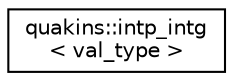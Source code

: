 digraph "Graphical Class Hierarchy"
{
 // LATEX_PDF_SIZE
  edge [fontname="Helvetica",fontsize="10",labelfontname="Helvetica",labelfontsize="10"];
  node [fontname="Helvetica",fontsize="10",shape=record];
  rankdir="LR";
  Node0 [label="quakins::intp_intg\l\< val_type \>",height=0.2,width=0.4,color="black", fillcolor="white", style="filled",URL="$structquakins_1_1intp__intg.html",tooltip=" "];
}
